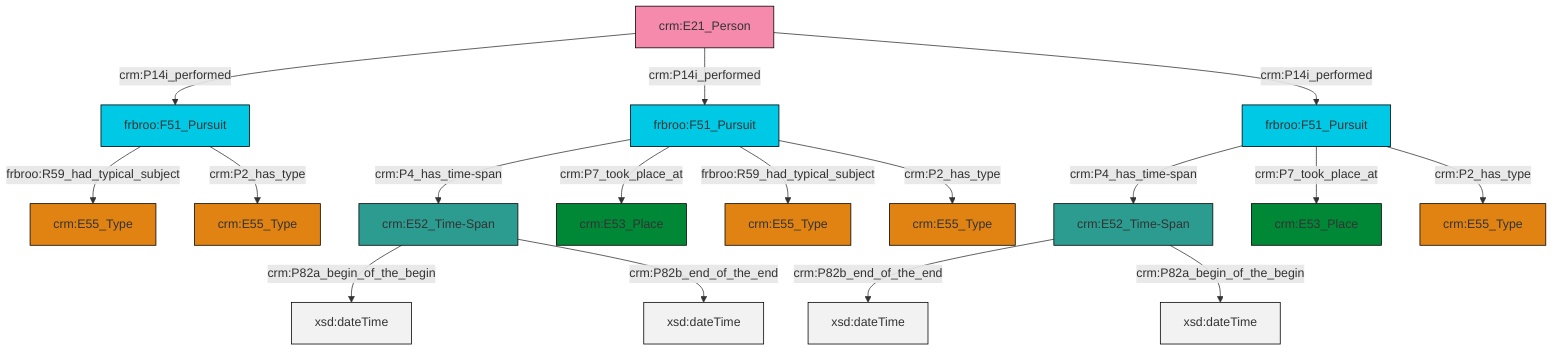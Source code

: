 graph TD
classDef Literal fill:#f2f2f2,stroke:#000000;
classDef CRM_Entity fill:#FFFFFF,stroke:#000000;
classDef Temporal_Entity fill:#00C9E6, stroke:#000000;
classDef Type fill:#E18312, stroke:#000000;
classDef Time-Span fill:#2C9C91, stroke:#000000;
classDef Appellation fill:#FFEB7F, stroke:#000000;
classDef Place fill:#008836, stroke:#000000;
classDef Persistent_Item fill:#B266B2, stroke:#000000;
classDef Conceptual_Object fill:#FFD700, stroke:#000000;
classDef Physical_Thing fill:#D2B48C, stroke:#000000;
classDef Actor fill:#f58aad, stroke:#000000;
classDef PC_Classes fill:#4ce600, stroke:#000000;
classDef Multi fill:#cccccc,stroke:#000000;

0["frbroo:F51_Pursuit"]:::Temporal_Entity -->|crm:P4_has_time-span| 1["crm:E52_Time-Span"]:::Time-Span
0["frbroo:F51_Pursuit"]:::Temporal_Entity -->|crm:P7_took_place_at| 12["crm:E53_Place"]:::Place
1["crm:E52_Time-Span"]:::Time-Span -->|crm:P82a_begin_of_the_begin| 14[xsd:dateTime]:::Literal
4["frbroo:F51_Pursuit"]:::Temporal_Entity -->|frbroo:R59_had_typical_subject| 8["crm:E55_Type"]:::Type
16["crm:E52_Time-Span"]:::Time-Span -->|crm:P82b_end_of_the_end| 23[xsd:dateTime]:::Literal
24["frbroo:F51_Pursuit"]:::Temporal_Entity -->|crm:P4_has_time-span| 16["crm:E52_Time-Span"]:::Time-Span
0["frbroo:F51_Pursuit"]:::Temporal_Entity -->|frbroo:R59_had_typical_subject| 21["crm:E55_Type"]:::Type
26["crm:E21_Person"]:::Actor -->|crm:P14i_performed| 4["frbroo:F51_Pursuit"]:::Temporal_Entity
0["frbroo:F51_Pursuit"]:::Temporal_Entity -->|crm:P2_has_type| 18["crm:E55_Type"]:::Type
24["frbroo:F51_Pursuit"]:::Temporal_Entity -->|crm:P7_took_place_at| 6["crm:E53_Place"]:::Place
4["frbroo:F51_Pursuit"]:::Temporal_Entity -->|crm:P2_has_type| 10["crm:E55_Type"]:::Type
16["crm:E52_Time-Span"]:::Time-Span -->|crm:P82a_begin_of_the_begin| 31[xsd:dateTime]:::Literal
26["crm:E21_Person"]:::Actor -->|crm:P14i_performed| 0["frbroo:F51_Pursuit"]:::Temporal_Entity
24["frbroo:F51_Pursuit"]:::Temporal_Entity -->|crm:P2_has_type| 2["crm:E55_Type"]:::Type
26["crm:E21_Person"]:::Actor -->|crm:P14i_performed| 24["frbroo:F51_Pursuit"]:::Temporal_Entity
1["crm:E52_Time-Span"]:::Time-Span -->|crm:P82b_end_of_the_end| 32[xsd:dateTime]:::Literal